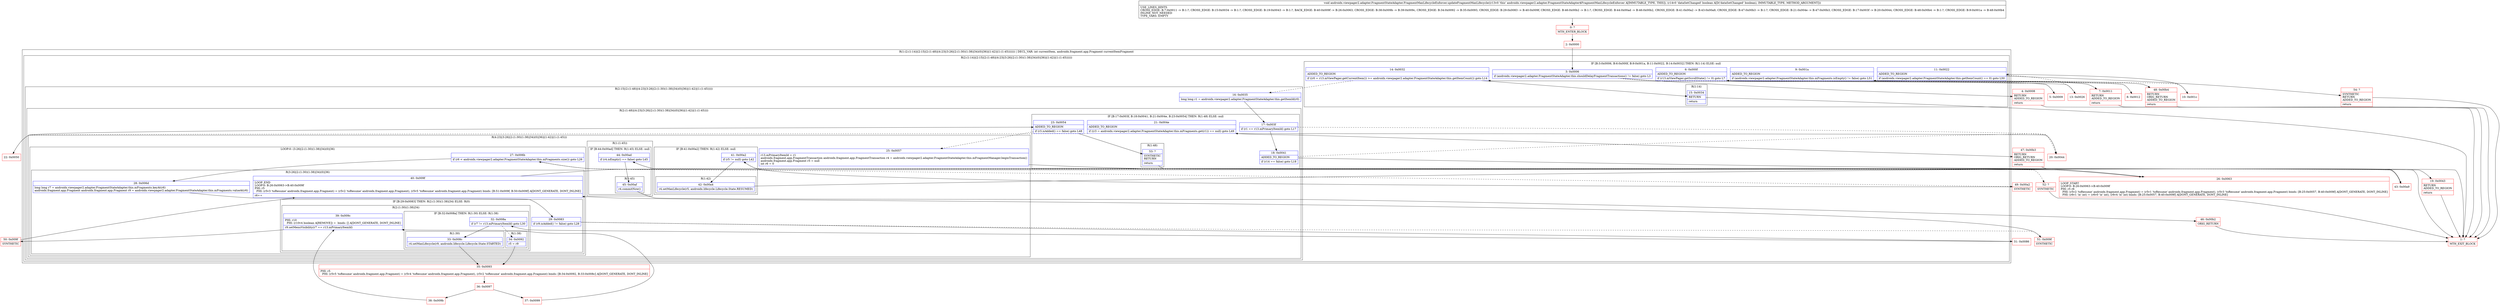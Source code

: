 digraph "CFG forandroidx.viewpager2.adapter.FragmentStateAdapter.FragmentMaxLifecycleEnforcer.updateFragmentMaxLifecycle(Z)V" {
subgraph cluster_Region_292780774 {
label = "R(1:(2:(1:14)|(2:15|(2:(1:48)|(4:23|(3:26|(2:(1:30)(1:38)|34)(0)|36)|(1:42)|(1:(1:45))))))) | DECL_VAR: int currentItem, androidx.fragment.app.Fragment currentItemFragment\l";
node [shape=record,color=blue];
subgraph cluster_Region_1728545946 {
label = "R(2:(1:14)|(2:15|(2:(1:48)|(4:23|(3:26|(2:(1:30)(1:38)|34)(0)|36)|(1:42)|(1:(1:45))))))";
node [shape=record,color=blue];
subgraph cluster_IfRegion_1188232688 {
label = "IF [B:3:0x0006, B:6:0x000f, B:9:0x001a, B:11:0x0022, B:14:0x0032] THEN: R(1:14) ELSE: null";
node [shape=record,color=blue];
Node_3 [shape=record,label="{3\:\ 0x0006|if (androidx.viewpager2.adapter.FragmentStateAdapter.this.shouldDelayFragmentTransactions() != false) goto L3\l}"];
Node_6 [shape=record,label="{6\:\ 0x000f|ADDED_TO_REGION\l|if (r13.mViewPager.getScrollState() != 0) goto L7\l}"];
Node_9 [shape=record,label="{9\:\ 0x001a|ADDED_TO_REGION\l|if (androidx.viewpager2.adapter.FragmentStateAdapter.this.mFragments.isEmpty() != false) goto L51\l}"];
Node_11 [shape=record,label="{11\:\ 0x0022|ADDED_TO_REGION\l|if (androidx.viewpager2.adapter.FragmentStateAdapter.this.getItemCount() == 0) goto L50\l}"];
Node_14 [shape=record,label="{14\:\ 0x0032|ADDED_TO_REGION\l|if ((r0 = r13.mViewPager.getCurrentItem()) \>= androidx.viewpager2.adapter.FragmentStateAdapter.this.getItemCount()) goto L14\l}"];
subgraph cluster_Region_1036720991 {
label = "R(1:14)";
node [shape=record,color=blue];
Node_15 [shape=record,label="{15\:\ 0x0034|RETURN\l|return\l}"];
}
}
subgraph cluster_Region_90958807 {
label = "R(2:15|(2:(1:48)|(4:23|(3:26|(2:(1:30)(1:38)|34)(0)|36)|(1:42)|(1:(1:45)))))";
node [shape=record,color=blue];
Node_16 [shape=record,label="{16\:\ 0x0035|long long r1 = androidx.viewpager2.adapter.FragmentStateAdapter.this.getItemId(r0)\l}"];
subgraph cluster_Region_929423946 {
label = "R(2:(1:48)|(4:23|(3:26|(2:(1:30)(1:38)|34)(0)|36)|(1:42)|(1:(1:45))))";
node [shape=record,color=blue];
subgraph cluster_IfRegion_330214217 {
label = "IF [B:17:0x003f, B:18:0x0041, B:21:0x004e, B:23:0x0054] THEN: R(1:48) ELSE: null";
node [shape=record,color=blue];
Node_17 [shape=record,label="{17\:\ 0x003f|if (r1 == r13.mPrimaryItemId) goto L17\l}"];
Node_18 [shape=record,label="{18\:\ 0x0041|ADDED_TO_REGION\l|if (r14 == false) goto L18\l}"];
Node_21 [shape=record,label="{21\:\ 0x004e|ADDED_TO_REGION\l|if ((r3 = androidx.viewpager2.adapter.FragmentStateAdapter.this.mFragments.get(r1)) == null) goto L49\l}"];
Node_23 [shape=record,label="{23\:\ 0x0054|ADDED_TO_REGION\l|if (r3.isAdded() == false) goto L48\l}"];
subgraph cluster_Region_1813873512 {
label = "R(1:48)";
node [shape=record,color=blue];
Node_53 [shape=record,label="{53\:\ ?|SYNTHETIC\lRETURN\l|return\l}"];
}
}
subgraph cluster_Region_1257796617 {
label = "R(4:23|(3:26|(2:(1:30)(1:38)|34)(0)|36)|(1:42)|(1:(1:45)))";
node [shape=record,color=blue];
Node_25 [shape=record,label="{25\:\ 0x0057|r13.mPrimaryItemId = r1\landroidx.fragment.app.FragmentTransaction androidx.fragment.app.FragmentTransaction r4 = androidx.viewpager2.adapter.FragmentStateAdapter.this.mFragmentManager.beginTransaction()\landroidx.fragment.app.Fragment r5 = null\lint r6 = 0\l}"];
subgraph cluster_LoopRegion_571433719 {
label = "LOOP:0: (3:26|(2:(1:30)(1:38)|34)(0)|36)";
node [shape=record,color=blue];
Node_27 [shape=record,label="{27\:\ 0x006b|if (r6 \< androidx.viewpager2.adapter.FragmentStateAdapter.this.mFragments.size()) goto L26\l}"];
subgraph cluster_Region_1338266355 {
label = "R(3:26|(2:(1:30)(1:38)|34)(0)|36)";
node [shape=record,color=blue];
Node_28 [shape=record,label="{28\:\ 0x006d|long long r7 = androidx.viewpager2.adapter.FragmentStateAdapter.this.mFragments.keyAt(r6)\landroidx.fragment.app.Fragment androidx.fragment.app.Fragment r9 = androidx.viewpager2.adapter.FragmentStateAdapter.this.mFragments.valueAt(r6)\l}"];
subgraph cluster_IfRegion_992886161 {
label = "IF [B:29:0x0083] THEN: R(2:(1:30)(1:38)|34) ELSE: R(0)";
node [shape=record,color=blue];
Node_29 [shape=record,label="{29\:\ 0x0083|if (r9.isAdded() != false) goto L28\l}"];
subgraph cluster_Region_1651500017 {
label = "R(2:(1:30)(1:38)|34)";
node [shape=record,color=blue];
subgraph cluster_IfRegion_851120957 {
label = "IF [B:32:0x008a] THEN: R(1:30) ELSE: R(1:38)";
node [shape=record,color=blue];
Node_32 [shape=record,label="{32\:\ 0x008a|if (r7 != r13.mPrimaryItemId) goto L30\l}"];
subgraph cluster_Region_1507600437 {
label = "R(1:30)";
node [shape=record,color=blue];
Node_33 [shape=record,label="{33\:\ 0x008c|r4.setMaxLifecycle(r9, androidx.lifecycle.Lifecycle.State.STARTED)\l}"];
}
subgraph cluster_Region_1423256316 {
label = "R(1:38)";
node [shape=record,color=blue];
Node_34 [shape=record,label="{34\:\ 0x0092|r5 = r9\l}"];
}
}
Node_39 [shape=record,label="{39\:\ 0x009c|PHI: r10 \l  PHI: (r10v4 boolean A[REMOVE]) =  binds: [] A[DONT_GENERATE, DONT_INLINE]\l|r9.setMenuVisibility(r7 == r13.mPrimaryItemId)\l}"];
}
subgraph cluster_Region_1039261286 {
label = "R(0)";
node [shape=record,color=blue];
}
}
Node_40 [shape=record,label="{40\:\ 0x009f|LOOP_END\lLOOP:0: B:26:0x0063\-\>B:40:0x009f\lPHI: r5 \l  PHI: (r5v3 'toResume' androidx.fragment.app.Fragment) = (r5v2 'toResume' androidx.fragment.app.Fragment), (r5v5 'toResume' androidx.fragment.app.Fragment) binds: [B:51:0x009f, B:50:0x009f] A[DONT_GENERATE, DONT_INLINE]\l|r6++\l}"];
}
}
subgraph cluster_IfRegion_1305717497 {
label = "IF [B:41:0x00a2] THEN: R(1:42) ELSE: null";
node [shape=record,color=blue];
Node_41 [shape=record,label="{41\:\ 0x00a2|if (r5 != null) goto L42\l}"];
subgraph cluster_Region_62080394 {
label = "R(1:42)";
node [shape=record,color=blue];
Node_42 [shape=record,label="{42\:\ 0x00a4|r4.setMaxLifecycle(r5, androidx.lifecycle.Lifecycle.State.RESUMED)\l}"];
}
}
subgraph cluster_Region_1476733796 {
label = "R(1:(1:45))";
node [shape=record,color=blue];
subgraph cluster_IfRegion_1705071190 {
label = "IF [B:44:0x00ad] THEN: R(1:45) ELSE: null";
node [shape=record,color=blue];
Node_44 [shape=record,label="{44\:\ 0x00ad|if (r4.isEmpty() == false) goto L45\l}"];
subgraph cluster_Region_1827678935 {
label = "R(1:45)";
node [shape=record,color=blue];
Node_45 [shape=record,label="{45\:\ 0x00af|r4.commitNow()\l}"];
}
}
}
}
}
}
}
}
Node_0 [shape=record,color=red,label="{0\:\ ?|MTH_ENTER_BLOCK\l}"];
Node_2 [shape=record,color=red,label="{2\:\ 0x0000}"];
Node_4 [shape=record,color=red,label="{4\:\ 0x0008|RETURN\lADDED_TO_REGION\l|return\l}"];
Node_1 [shape=record,color=red,label="{1\:\ ?|MTH_EXIT_BLOCK\l}"];
Node_5 [shape=record,color=red,label="{5\:\ 0x0009}"];
Node_7 [shape=record,color=red,label="{7\:\ 0x0011|RETURN\lADDED_TO_REGION\l|return\l}"];
Node_8 [shape=record,color=red,label="{8\:\ 0x0012}"];
Node_10 [shape=record,color=red,label="{10\:\ 0x001c}"];
Node_13 [shape=record,color=red,label="{13\:\ 0x0026}"];
Node_19 [shape=record,color=red,label="{19\:\ 0x0043|RETURN\lADDED_TO_REGION\l|return\l}"];
Node_20 [shape=record,color=red,label="{20\:\ 0x0044}"];
Node_22 [shape=record,color=red,label="{22\:\ 0x0050}"];
Node_26 [shape=record,color=red,label="{26\:\ 0x0063|LOOP_START\lLOOP:0: B:26:0x0063\-\>B:40:0x009f\lPHI: r5 r6 \l  PHI: (r5v2 'toResume' androidx.fragment.app.Fragment) = (r5v1 'toResume' androidx.fragment.app.Fragment), (r5v3 'toResume' androidx.fragment.app.Fragment) binds: [B:25:0x0057, B:40:0x009f] A[DONT_GENERATE, DONT_INLINE]\l  PHI: (r6v1 'ix' int) = (r6v0 'ix' int), (r6v4 'ix' int) binds: [B:25:0x0057, B:40:0x009f] A[DONT_GENERATE, DONT_INLINE]\l}"];
Node_31 [shape=record,color=red,label="{31\:\ 0x0086}"];
Node_35 [shape=record,color=red,label="{35\:\ 0x0093|PHI: r5 \l  PHI: (r5v5 'toResume' androidx.fragment.app.Fragment) = (r5v4 'toResume' androidx.fragment.app.Fragment), (r5v2 'toResume' androidx.fragment.app.Fragment) binds: [B:34:0x0092, B:33:0x008c] A[DONT_GENERATE, DONT_INLINE]\l}"];
Node_36 [shape=record,color=red,label="{36\:\ 0x0097}"];
Node_37 [shape=record,color=red,label="{37\:\ 0x0099}"];
Node_50 [shape=record,color=red,label="{50\:\ 0x009f|SYNTHETIC\l}"];
Node_38 [shape=record,color=red,label="{38\:\ 0x009b}"];
Node_51 [shape=record,color=red,label="{51\:\ 0x009f|SYNTHETIC\l}"];
Node_49 [shape=record,color=red,label="{49\:\ 0x00a2|SYNTHETIC\l}"];
Node_43 [shape=record,color=red,label="{43\:\ 0x00a9}"];
Node_46 [shape=record,color=red,label="{46\:\ 0x00b2|ORIG_RETURN\l}"];
Node_52 [shape=record,color=red,label="{52\:\ ?|SYNTHETIC\l}"];
Node_47 [shape=record,color=red,label="{47\:\ 0x00b3|RETURN\lORIG_RETURN\lADDED_TO_REGION\l|return\l}"];
Node_54 [shape=record,color=red,label="{54\:\ ?|SYNTHETIC\lRETURN\lADDED_TO_REGION\l|return\l}"];
Node_48 [shape=record,color=red,label="{48\:\ 0x00b4|RETURN\lORIG_RETURN\lADDED_TO_REGION\l|return\l}"];
MethodNode[shape=record,label="{void androidx.viewpager2.adapter.FragmentStateAdapter.FragmentMaxLifecycleEnforcer.updateFragmentMaxLifecycle((r13v0 'this' androidx.viewpager2.adapter.FragmentStateAdapter$FragmentMaxLifecycleEnforcer A[IMMUTABLE_TYPE, THIS]), (r14v0 'dataSetChanged' boolean A[D('dataSetChanged' boolean), IMMUTABLE_TYPE, METHOD_ARGUMENT]))  | USE_LINES_HINTS\lCROSS_EDGE: B:7:0x0011 \-\> B:1:?, CROSS_EDGE: B:15:0x0034 \-\> B:1:?, CROSS_EDGE: B:19:0x0043 \-\> B:1:?, BACK_EDGE: B:40:0x009f \-\> B:26:0x0063, CROSS_EDGE: B:38:0x009b \-\> B:39:0x009c, CROSS_EDGE: B:34:0x0092 \-\> B:35:0x0093, CROSS_EDGE: B:29:0x0083 \-\> B:40:0x009f, CROSS_EDGE: B:46:0x00b2 \-\> B:1:?, CROSS_EDGE: B:44:0x00ad \-\> B:46:0x00b2, CROSS_EDGE: B:41:0x00a2 \-\> B:43:0x00a9, CROSS_EDGE: B:47:0x00b3 \-\> B:1:?, CROSS_EDGE: B:21:0x004e \-\> B:47:0x00b3, CROSS_EDGE: B:17:0x003f \-\> B:20:0x0044, CROSS_EDGE: B:48:0x00b4 \-\> B:1:?, CROSS_EDGE: B:9:0x001a \-\> B:48:0x00b4\lINLINE_NOT_NEEDED\lTYPE_VARS: EMPTY\l}"];
MethodNode -> Node_0;Node_3 -> Node_4;
Node_3 -> Node_5[style=dashed];
Node_6 -> Node_7;
Node_6 -> Node_8[style=dashed];
Node_9 -> Node_10[style=dashed];
Node_9 -> Node_48;
Node_11 -> Node_13[style=dashed];
Node_11 -> Node_54;
Node_14 -> Node_15;
Node_14 -> Node_16[style=dashed];
Node_15 -> Node_1;
Node_16 -> Node_17;
Node_17 -> Node_18;
Node_17 -> Node_20[style=dashed];
Node_18 -> Node_19;
Node_18 -> Node_20[style=dashed];
Node_21 -> Node_22[style=dashed];
Node_21 -> Node_47;
Node_23 -> Node_25[style=dashed];
Node_23 -> Node_53;
Node_53 -> Node_1;
Node_25 -> Node_26;
Node_27 -> Node_28;
Node_27 -> Node_49[style=dashed];
Node_28 -> Node_29;
Node_29 -> Node_31;
Node_29 -> Node_51[style=dashed];
Node_32 -> Node_33;
Node_32 -> Node_34[style=dashed];
Node_33 -> Node_35;
Node_34 -> Node_35;
Node_39 -> Node_50;
Node_40 -> Node_26;
Node_41 -> Node_42;
Node_41 -> Node_43[style=dashed];
Node_42 -> Node_43;
Node_44 -> Node_45;
Node_44 -> Node_52[style=dashed];
Node_45 -> Node_46;
Node_0 -> Node_2;
Node_2 -> Node_3;
Node_4 -> Node_1;
Node_5 -> Node_6;
Node_7 -> Node_1;
Node_8 -> Node_9;
Node_10 -> Node_11;
Node_13 -> Node_14;
Node_19 -> Node_1;
Node_20 -> Node_21;
Node_22 -> Node_23;
Node_26 -> Node_27;
Node_31 -> Node_32;
Node_35 -> Node_36;
Node_36 -> Node_37;
Node_36 -> Node_38;
Node_37 -> Node_39;
Node_50 -> Node_40;
Node_38 -> Node_39;
Node_51 -> Node_40;
Node_49 -> Node_41;
Node_43 -> Node_44;
Node_46 -> Node_1;
Node_52 -> Node_1;
Node_47 -> Node_1;
Node_54 -> Node_1;
Node_48 -> Node_1;
}

